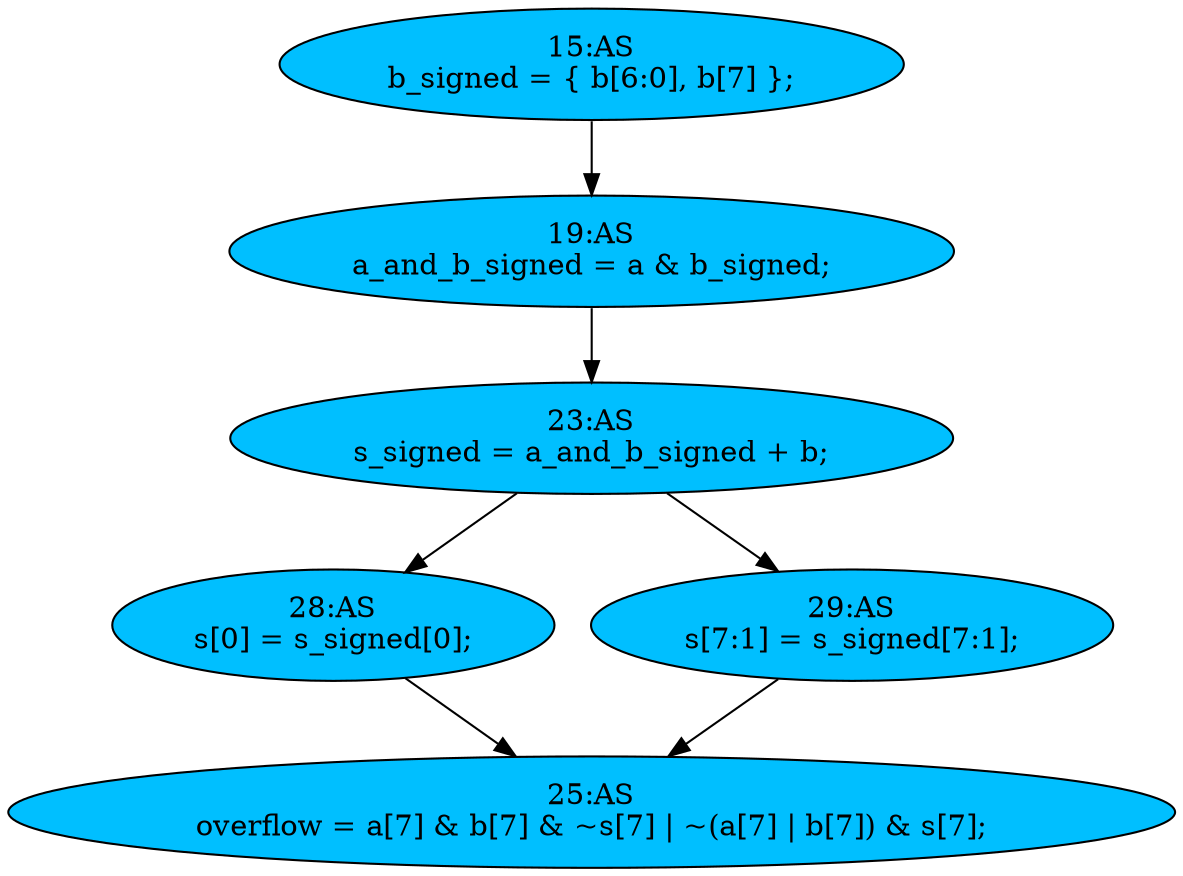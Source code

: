 strict digraph "compose( ,  )" {
	node [label="\N"];
	"28:AS"	[ast="<pyverilog.vparser.ast.Assign object at 0x7fb9e2e98b50>",
		def_var="['s']",
		fillcolor=deepskyblue,
		label="28:AS
s[0] = s_signed[0];",
		statements="[]",
		style=filled,
		typ=Assign,
		use_var="['s_signed']"];
	"25:AS"	[ast="<pyverilog.vparser.ast.Assign object at 0x7fb9e2e98810>",
		def_var="['overflow']",
		fillcolor=deepskyblue,
		label="25:AS
overflow = a[7] & b[7] & ~s[7] | ~(a[7] | b[7]) & s[7];",
		statements="[]",
		style=filled,
		typ=Assign,
		use_var="['a', 'b', 's', 'a', 'b', 's']"];
	"28:AS" -> "25:AS";
	"23:AS"	[ast="<pyverilog.vparser.ast.Assign object at 0x7fb9e2fe6b10>",
		def_var="['s_signed']",
		fillcolor=deepskyblue,
		label="23:AS
s_signed = a_and_b_signed + b;",
		statements="[]",
		style=filled,
		typ=Assign,
		use_var="['a_and_b_signed', 'b']"];
	"23:AS" -> "28:AS";
	"29:AS"	[ast="<pyverilog.vparser.ast.Assign object at 0x7fb9e2e98f10>",
		def_var="['s']",
		fillcolor=deepskyblue,
		label="29:AS
s[7:1] = s_signed[7:1];",
		statements="[]",
		style=filled,
		typ=Assign,
		use_var="['s_signed']"];
	"23:AS" -> "29:AS";
	"19:AS"	[ast="<pyverilog.vparser.ast.Assign object at 0x7fb9e2ff1690>",
		def_var="['a_and_b_signed']",
		fillcolor=deepskyblue,
		label="19:AS
a_and_b_signed = a & b_signed;",
		statements="[]",
		style=filled,
		typ=Assign,
		use_var="['a', 'b_signed']"];
	"19:AS" -> "23:AS";
	"29:AS" -> "25:AS";
	"15:AS"	[ast="<pyverilog.vparser.ast.Assign object at 0x7fb9e2fe3510>",
		def_var="['b_signed']",
		fillcolor=deepskyblue,
		label="15:AS
b_signed = { b[6:0], b[7] };",
		statements="[]",
		style=filled,
		typ=Assign,
		use_var="['b', 'b']"];
	"15:AS" -> "19:AS";
}
